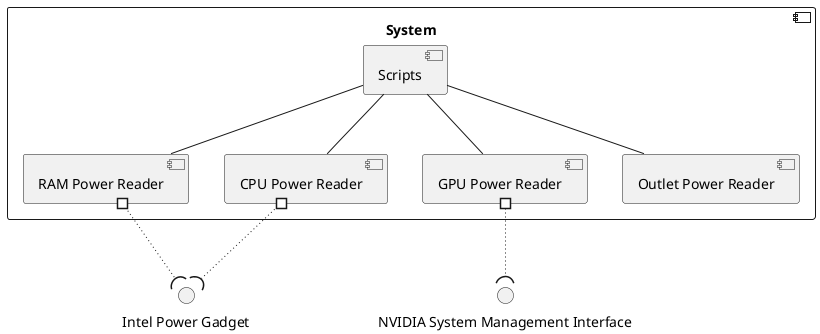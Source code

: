@startuml
component System{
    component Scripts 
    component "CPU Power Reader" as CPU
    component "GPU Power Reader" as GPU
    component "RAM Power Reader" as RAM
    component "Outlet Power Reader" as OUT
}

interface "Intel Power Gadget" as IPG
interface "NVIDIA System Management Interface" as NSMI

CPU #~~( IPG
RAM #~~( IPG
GPU #~~( NSMI

Scripts -- CPU
Scripts -- GPU
Scripts -- RAM
Scripts -- OUT
@enduml
